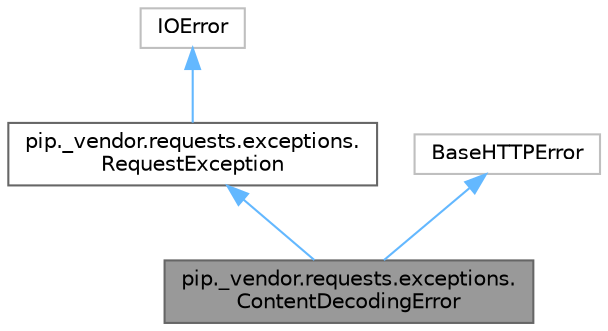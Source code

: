 digraph "pip._vendor.requests.exceptions.ContentDecodingError"
{
 // LATEX_PDF_SIZE
  bgcolor="transparent";
  edge [fontname=Helvetica,fontsize=10,labelfontname=Helvetica,labelfontsize=10];
  node [fontname=Helvetica,fontsize=10,shape=box,height=0.2,width=0.4];
  Node1 [id="Node000001",label="pip._vendor.requests.exceptions.\lContentDecodingError",height=0.2,width=0.4,color="gray40", fillcolor="grey60", style="filled", fontcolor="black",tooltip=" "];
  Node2 -> Node1 [id="edge4_Node000001_Node000002",dir="back",color="steelblue1",style="solid",tooltip=" "];
  Node2 [id="Node000002",label="pip._vendor.requests.exceptions.\lRequestException",height=0.2,width=0.4,color="gray40", fillcolor="white", style="filled",URL="$d5/d87/classpip_1_1__vendor_1_1requests_1_1exceptions_1_1RequestException.html",tooltip=" "];
  Node3 -> Node2 [id="edge5_Node000002_Node000003",dir="back",color="steelblue1",style="solid",tooltip=" "];
  Node3 [id="Node000003",label="IOError",height=0.2,width=0.4,color="grey75", fillcolor="white", style="filled",URL="$d3/df1/classIOError.html",tooltip=" "];
  Node4 -> Node1 [id="edge6_Node000001_Node000004",dir="back",color="steelblue1",style="solid",tooltip=" "];
  Node4 [id="Node000004",label="BaseHTTPError",height=0.2,width=0.4,color="grey75", fillcolor="white", style="filled",URL="$da/de6/classBaseHTTPError.html",tooltip=" "];
}
